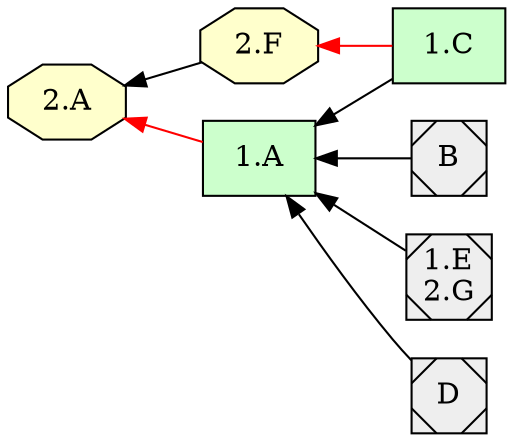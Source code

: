 digraph {

rankdir = RL

  node [shape=box style="filled" fillcolor="#CCFFCC"]
  "1.C"
  "1.A"
  "1.C"
  "1.A"
  "1.A"
  "1.A"
  "1.A"
  node [shape=octagon style="filled" fillcolor="#FFFFCC"]
  "2.F"
  "2.A"
  "2.F"
  "2.A"
  "2.A"
  "2.A"
  "2.A"
  node [shape=Msquare style="filled" fillcolor="#EEEEEE"]
  "B"
  "1.E\n2.G"
  "D"
  "D"
  "1.E\n2.G"
  "B"
  "B"
  "1.E\n2.G"
  "D"
  "B"
  "1.E\n2.G"
  "D"
  "1.C" -> "1.A" [style=filled, color=black];
  "2.F" -> "2.A" [style=filled, color=black];
  "1.C" -> "2.F" [style=filled, color=red];
  "1.A" -> "2.A" [style=filled, color=red];
  "B" -> "1.A" [style=filled, color=black];
  "1.E\n2.G" -> "1.A" [style=filled, color=black];
  "D" -> "1.A" [style=filled, color=black];
  subgraph cluster_lg {
    rankdir = LR
  }
}
